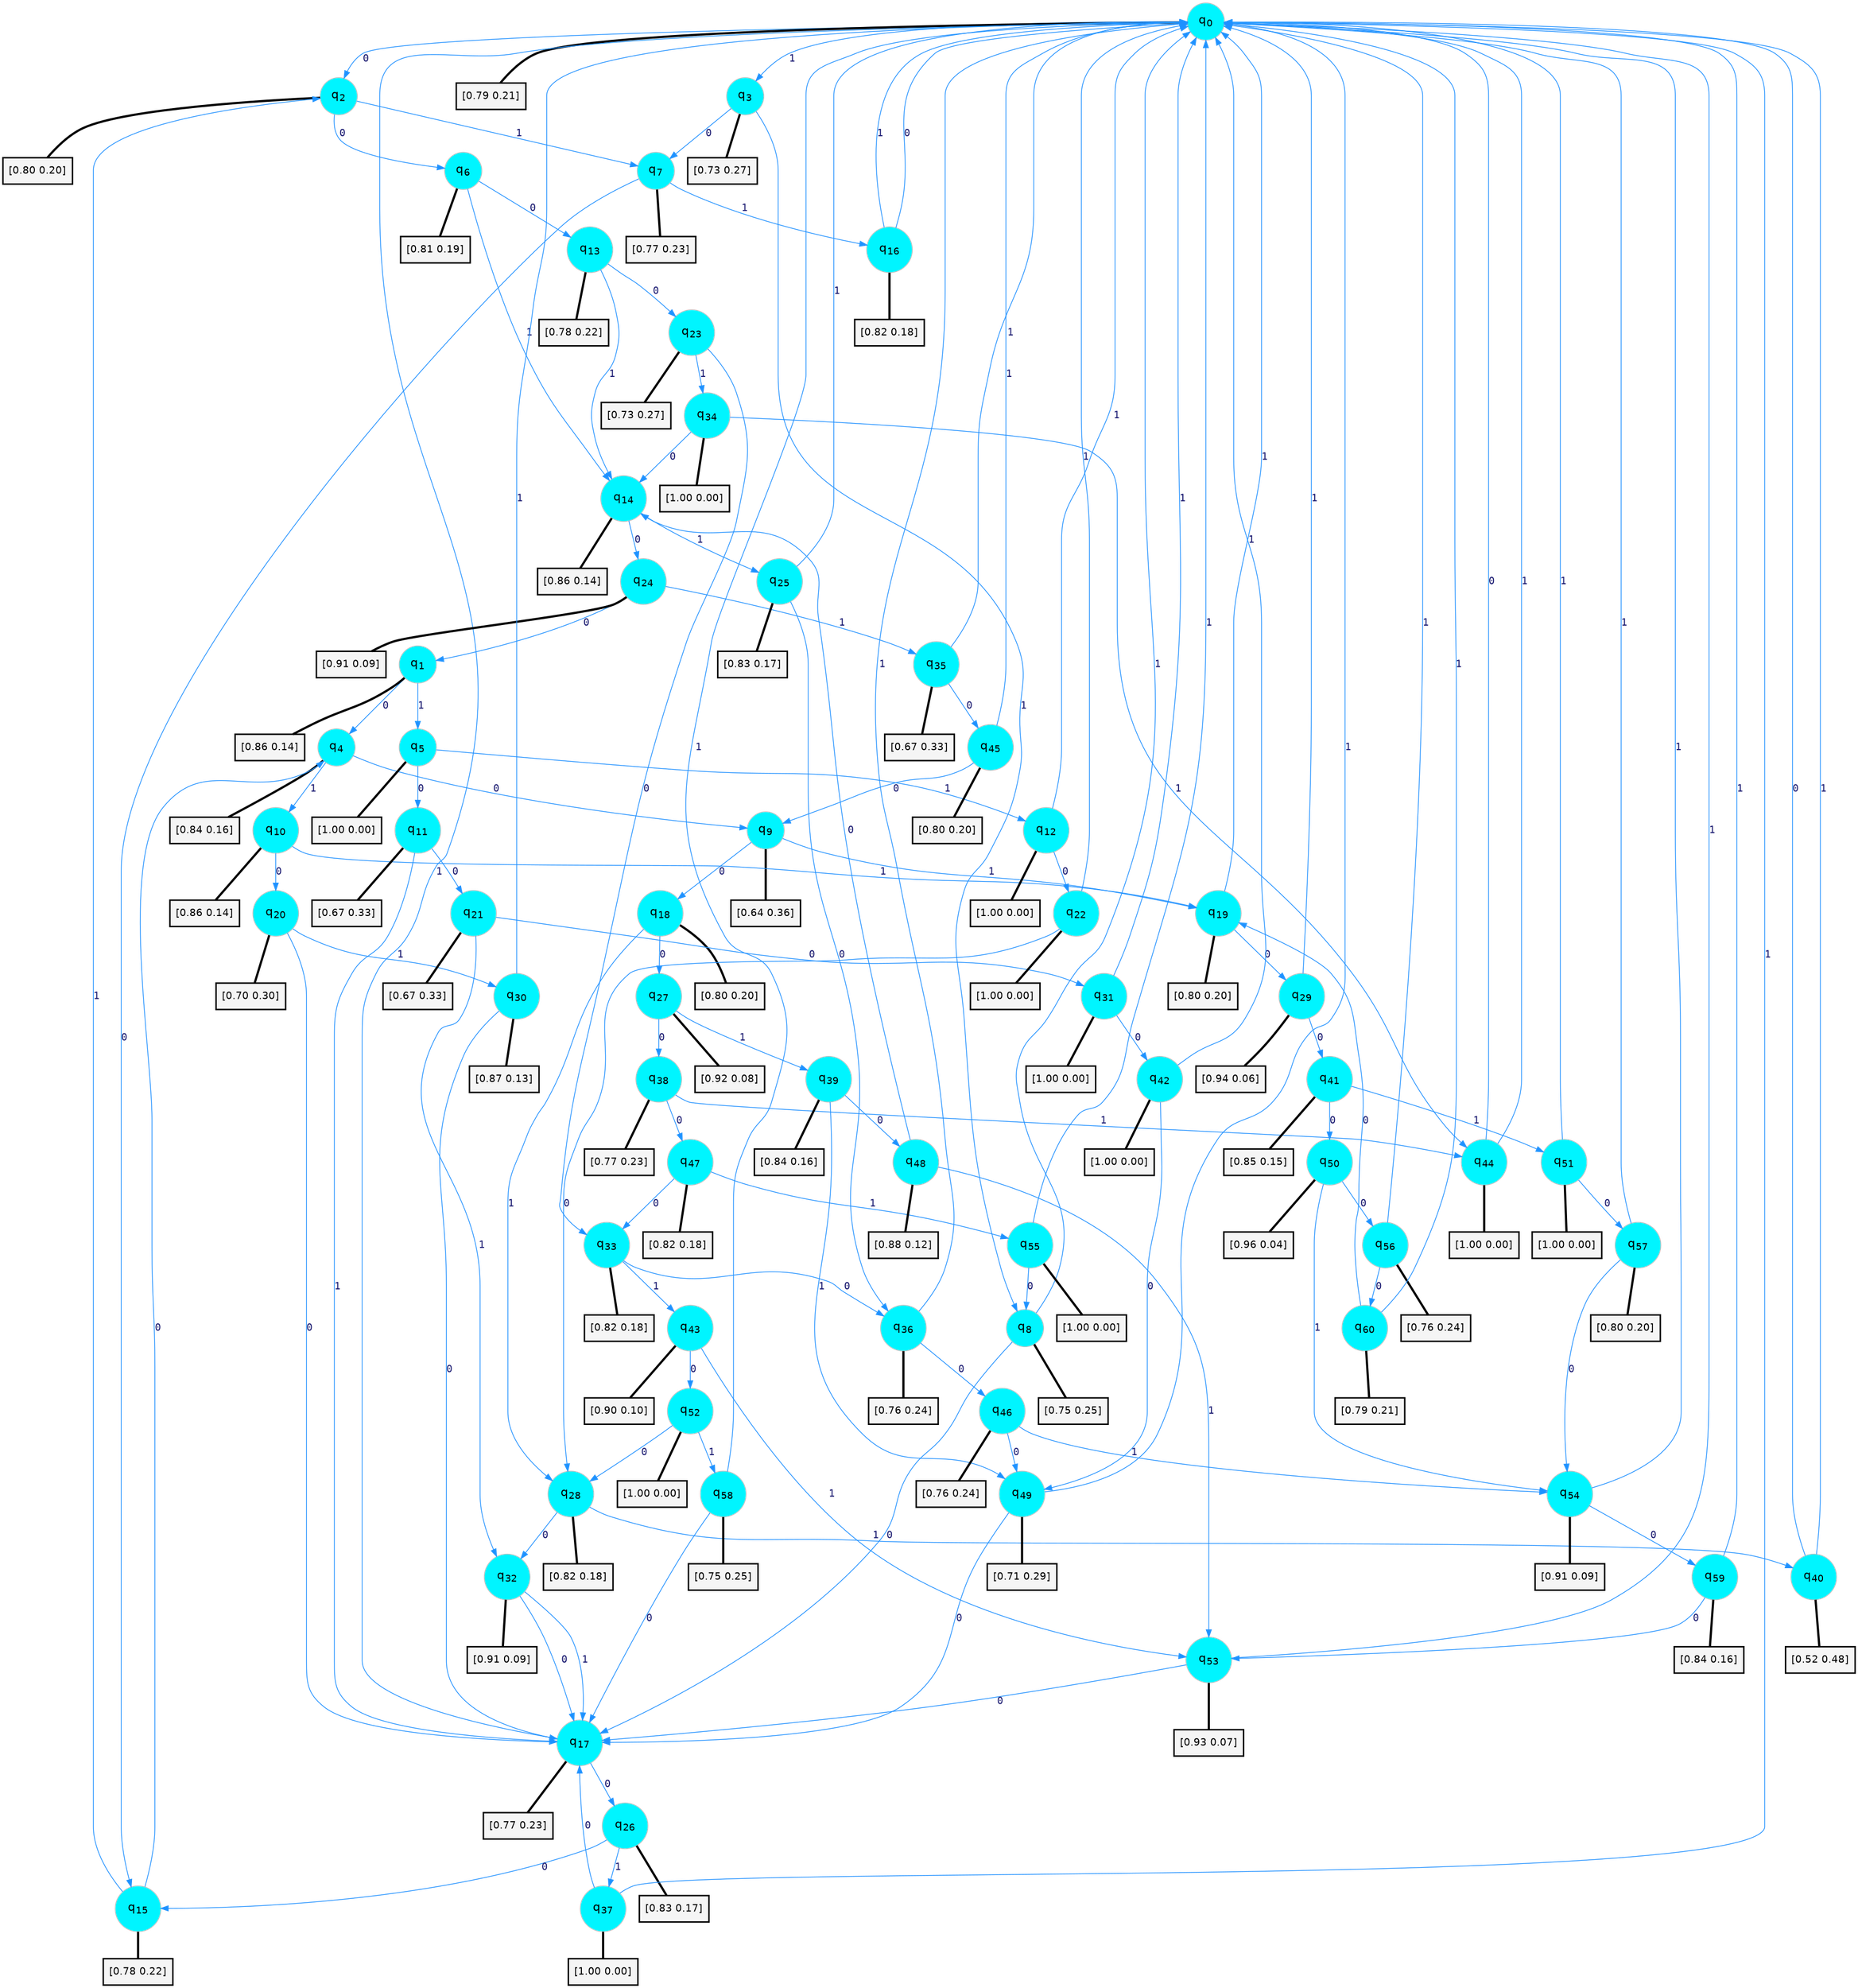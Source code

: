 digraph G {
graph [
bgcolor=transparent, dpi=300, rankdir=TD, size="40,25"];
node [
color=gray, fillcolor=turquoise1, fontcolor=black, fontname=Helvetica, fontsize=16, fontweight=bold, shape=circle, style=filled];
edge [
arrowsize=1, color=dodgerblue1, fontcolor=midnightblue, fontname=courier, fontweight=bold, penwidth=1, style=solid, weight=20];
0[label=<q<SUB>0</SUB>>];
1[label=<q<SUB>1</SUB>>];
2[label=<q<SUB>2</SUB>>];
3[label=<q<SUB>3</SUB>>];
4[label=<q<SUB>4</SUB>>];
5[label=<q<SUB>5</SUB>>];
6[label=<q<SUB>6</SUB>>];
7[label=<q<SUB>7</SUB>>];
8[label=<q<SUB>8</SUB>>];
9[label=<q<SUB>9</SUB>>];
10[label=<q<SUB>10</SUB>>];
11[label=<q<SUB>11</SUB>>];
12[label=<q<SUB>12</SUB>>];
13[label=<q<SUB>13</SUB>>];
14[label=<q<SUB>14</SUB>>];
15[label=<q<SUB>15</SUB>>];
16[label=<q<SUB>16</SUB>>];
17[label=<q<SUB>17</SUB>>];
18[label=<q<SUB>18</SUB>>];
19[label=<q<SUB>19</SUB>>];
20[label=<q<SUB>20</SUB>>];
21[label=<q<SUB>21</SUB>>];
22[label=<q<SUB>22</SUB>>];
23[label=<q<SUB>23</SUB>>];
24[label=<q<SUB>24</SUB>>];
25[label=<q<SUB>25</SUB>>];
26[label=<q<SUB>26</SUB>>];
27[label=<q<SUB>27</SUB>>];
28[label=<q<SUB>28</SUB>>];
29[label=<q<SUB>29</SUB>>];
30[label=<q<SUB>30</SUB>>];
31[label=<q<SUB>31</SUB>>];
32[label=<q<SUB>32</SUB>>];
33[label=<q<SUB>33</SUB>>];
34[label=<q<SUB>34</SUB>>];
35[label=<q<SUB>35</SUB>>];
36[label=<q<SUB>36</SUB>>];
37[label=<q<SUB>37</SUB>>];
38[label=<q<SUB>38</SUB>>];
39[label=<q<SUB>39</SUB>>];
40[label=<q<SUB>40</SUB>>];
41[label=<q<SUB>41</SUB>>];
42[label=<q<SUB>42</SUB>>];
43[label=<q<SUB>43</SUB>>];
44[label=<q<SUB>44</SUB>>];
45[label=<q<SUB>45</SUB>>];
46[label=<q<SUB>46</SUB>>];
47[label=<q<SUB>47</SUB>>];
48[label=<q<SUB>48</SUB>>];
49[label=<q<SUB>49</SUB>>];
50[label=<q<SUB>50</SUB>>];
51[label=<q<SUB>51</SUB>>];
52[label=<q<SUB>52</SUB>>];
53[label=<q<SUB>53</SUB>>];
54[label=<q<SUB>54</SUB>>];
55[label=<q<SUB>55</SUB>>];
56[label=<q<SUB>56</SUB>>];
57[label=<q<SUB>57</SUB>>];
58[label=<q<SUB>58</SUB>>];
59[label=<q<SUB>59</SUB>>];
60[label=<q<SUB>60</SUB>>];
61[label="[0.79 0.21]", shape=box,fontcolor=black, fontname=Helvetica, fontsize=14, penwidth=2, fillcolor=whitesmoke,color=black];
62[label="[0.86 0.14]", shape=box,fontcolor=black, fontname=Helvetica, fontsize=14, penwidth=2, fillcolor=whitesmoke,color=black];
63[label="[0.80 0.20]", shape=box,fontcolor=black, fontname=Helvetica, fontsize=14, penwidth=2, fillcolor=whitesmoke,color=black];
64[label="[0.73 0.27]", shape=box,fontcolor=black, fontname=Helvetica, fontsize=14, penwidth=2, fillcolor=whitesmoke,color=black];
65[label="[0.84 0.16]", shape=box,fontcolor=black, fontname=Helvetica, fontsize=14, penwidth=2, fillcolor=whitesmoke,color=black];
66[label="[1.00 0.00]", shape=box,fontcolor=black, fontname=Helvetica, fontsize=14, penwidth=2, fillcolor=whitesmoke,color=black];
67[label="[0.81 0.19]", shape=box,fontcolor=black, fontname=Helvetica, fontsize=14, penwidth=2, fillcolor=whitesmoke,color=black];
68[label="[0.77 0.23]", shape=box,fontcolor=black, fontname=Helvetica, fontsize=14, penwidth=2, fillcolor=whitesmoke,color=black];
69[label="[0.75 0.25]", shape=box,fontcolor=black, fontname=Helvetica, fontsize=14, penwidth=2, fillcolor=whitesmoke,color=black];
70[label="[0.64 0.36]", shape=box,fontcolor=black, fontname=Helvetica, fontsize=14, penwidth=2, fillcolor=whitesmoke,color=black];
71[label="[0.86 0.14]", shape=box,fontcolor=black, fontname=Helvetica, fontsize=14, penwidth=2, fillcolor=whitesmoke,color=black];
72[label="[0.67 0.33]", shape=box,fontcolor=black, fontname=Helvetica, fontsize=14, penwidth=2, fillcolor=whitesmoke,color=black];
73[label="[1.00 0.00]", shape=box,fontcolor=black, fontname=Helvetica, fontsize=14, penwidth=2, fillcolor=whitesmoke,color=black];
74[label="[0.78 0.22]", shape=box,fontcolor=black, fontname=Helvetica, fontsize=14, penwidth=2, fillcolor=whitesmoke,color=black];
75[label="[0.86 0.14]", shape=box,fontcolor=black, fontname=Helvetica, fontsize=14, penwidth=2, fillcolor=whitesmoke,color=black];
76[label="[0.78 0.22]", shape=box,fontcolor=black, fontname=Helvetica, fontsize=14, penwidth=2, fillcolor=whitesmoke,color=black];
77[label="[0.82 0.18]", shape=box,fontcolor=black, fontname=Helvetica, fontsize=14, penwidth=2, fillcolor=whitesmoke,color=black];
78[label="[0.77 0.23]", shape=box,fontcolor=black, fontname=Helvetica, fontsize=14, penwidth=2, fillcolor=whitesmoke,color=black];
79[label="[0.80 0.20]", shape=box,fontcolor=black, fontname=Helvetica, fontsize=14, penwidth=2, fillcolor=whitesmoke,color=black];
80[label="[0.80 0.20]", shape=box,fontcolor=black, fontname=Helvetica, fontsize=14, penwidth=2, fillcolor=whitesmoke,color=black];
81[label="[0.70 0.30]", shape=box,fontcolor=black, fontname=Helvetica, fontsize=14, penwidth=2, fillcolor=whitesmoke,color=black];
82[label="[0.67 0.33]", shape=box,fontcolor=black, fontname=Helvetica, fontsize=14, penwidth=2, fillcolor=whitesmoke,color=black];
83[label="[1.00 0.00]", shape=box,fontcolor=black, fontname=Helvetica, fontsize=14, penwidth=2, fillcolor=whitesmoke,color=black];
84[label="[0.73 0.27]", shape=box,fontcolor=black, fontname=Helvetica, fontsize=14, penwidth=2, fillcolor=whitesmoke,color=black];
85[label="[0.91 0.09]", shape=box,fontcolor=black, fontname=Helvetica, fontsize=14, penwidth=2, fillcolor=whitesmoke,color=black];
86[label="[0.83 0.17]", shape=box,fontcolor=black, fontname=Helvetica, fontsize=14, penwidth=2, fillcolor=whitesmoke,color=black];
87[label="[0.83 0.17]", shape=box,fontcolor=black, fontname=Helvetica, fontsize=14, penwidth=2, fillcolor=whitesmoke,color=black];
88[label="[0.92 0.08]", shape=box,fontcolor=black, fontname=Helvetica, fontsize=14, penwidth=2, fillcolor=whitesmoke,color=black];
89[label="[0.82 0.18]", shape=box,fontcolor=black, fontname=Helvetica, fontsize=14, penwidth=2, fillcolor=whitesmoke,color=black];
90[label="[0.94 0.06]", shape=box,fontcolor=black, fontname=Helvetica, fontsize=14, penwidth=2, fillcolor=whitesmoke,color=black];
91[label="[0.87 0.13]", shape=box,fontcolor=black, fontname=Helvetica, fontsize=14, penwidth=2, fillcolor=whitesmoke,color=black];
92[label="[1.00 0.00]", shape=box,fontcolor=black, fontname=Helvetica, fontsize=14, penwidth=2, fillcolor=whitesmoke,color=black];
93[label="[0.91 0.09]", shape=box,fontcolor=black, fontname=Helvetica, fontsize=14, penwidth=2, fillcolor=whitesmoke,color=black];
94[label="[0.82 0.18]", shape=box,fontcolor=black, fontname=Helvetica, fontsize=14, penwidth=2, fillcolor=whitesmoke,color=black];
95[label="[1.00 0.00]", shape=box,fontcolor=black, fontname=Helvetica, fontsize=14, penwidth=2, fillcolor=whitesmoke,color=black];
96[label="[0.67 0.33]", shape=box,fontcolor=black, fontname=Helvetica, fontsize=14, penwidth=2, fillcolor=whitesmoke,color=black];
97[label="[0.76 0.24]", shape=box,fontcolor=black, fontname=Helvetica, fontsize=14, penwidth=2, fillcolor=whitesmoke,color=black];
98[label="[1.00 0.00]", shape=box,fontcolor=black, fontname=Helvetica, fontsize=14, penwidth=2, fillcolor=whitesmoke,color=black];
99[label="[0.77 0.23]", shape=box,fontcolor=black, fontname=Helvetica, fontsize=14, penwidth=2, fillcolor=whitesmoke,color=black];
100[label="[0.84 0.16]", shape=box,fontcolor=black, fontname=Helvetica, fontsize=14, penwidth=2, fillcolor=whitesmoke,color=black];
101[label="[0.52 0.48]", shape=box,fontcolor=black, fontname=Helvetica, fontsize=14, penwidth=2, fillcolor=whitesmoke,color=black];
102[label="[0.85 0.15]", shape=box,fontcolor=black, fontname=Helvetica, fontsize=14, penwidth=2, fillcolor=whitesmoke,color=black];
103[label="[1.00 0.00]", shape=box,fontcolor=black, fontname=Helvetica, fontsize=14, penwidth=2, fillcolor=whitesmoke,color=black];
104[label="[0.90 0.10]", shape=box,fontcolor=black, fontname=Helvetica, fontsize=14, penwidth=2, fillcolor=whitesmoke,color=black];
105[label="[1.00 0.00]", shape=box,fontcolor=black, fontname=Helvetica, fontsize=14, penwidth=2, fillcolor=whitesmoke,color=black];
106[label="[0.80 0.20]", shape=box,fontcolor=black, fontname=Helvetica, fontsize=14, penwidth=2, fillcolor=whitesmoke,color=black];
107[label="[0.76 0.24]", shape=box,fontcolor=black, fontname=Helvetica, fontsize=14, penwidth=2, fillcolor=whitesmoke,color=black];
108[label="[0.82 0.18]", shape=box,fontcolor=black, fontname=Helvetica, fontsize=14, penwidth=2, fillcolor=whitesmoke,color=black];
109[label="[0.88 0.12]", shape=box,fontcolor=black, fontname=Helvetica, fontsize=14, penwidth=2, fillcolor=whitesmoke,color=black];
110[label="[0.71 0.29]", shape=box,fontcolor=black, fontname=Helvetica, fontsize=14, penwidth=2, fillcolor=whitesmoke,color=black];
111[label="[0.96 0.04]", shape=box,fontcolor=black, fontname=Helvetica, fontsize=14, penwidth=2, fillcolor=whitesmoke,color=black];
112[label="[1.00 0.00]", shape=box,fontcolor=black, fontname=Helvetica, fontsize=14, penwidth=2, fillcolor=whitesmoke,color=black];
113[label="[1.00 0.00]", shape=box,fontcolor=black, fontname=Helvetica, fontsize=14, penwidth=2, fillcolor=whitesmoke,color=black];
114[label="[0.93 0.07]", shape=box,fontcolor=black, fontname=Helvetica, fontsize=14, penwidth=2, fillcolor=whitesmoke,color=black];
115[label="[0.91 0.09]", shape=box,fontcolor=black, fontname=Helvetica, fontsize=14, penwidth=2, fillcolor=whitesmoke,color=black];
116[label="[1.00 0.00]", shape=box,fontcolor=black, fontname=Helvetica, fontsize=14, penwidth=2, fillcolor=whitesmoke,color=black];
117[label="[0.76 0.24]", shape=box,fontcolor=black, fontname=Helvetica, fontsize=14, penwidth=2, fillcolor=whitesmoke,color=black];
118[label="[0.80 0.20]", shape=box,fontcolor=black, fontname=Helvetica, fontsize=14, penwidth=2, fillcolor=whitesmoke,color=black];
119[label="[0.75 0.25]", shape=box,fontcolor=black, fontname=Helvetica, fontsize=14, penwidth=2, fillcolor=whitesmoke,color=black];
120[label="[0.84 0.16]", shape=box,fontcolor=black, fontname=Helvetica, fontsize=14, penwidth=2, fillcolor=whitesmoke,color=black];
121[label="[0.79 0.21]", shape=box,fontcolor=black, fontname=Helvetica, fontsize=14, penwidth=2, fillcolor=whitesmoke,color=black];
0->2 [label=0];
0->3 [label=1];
0->61 [arrowhead=none, penwidth=3,color=black];
1->4 [label=0];
1->5 [label=1];
1->62 [arrowhead=none, penwidth=3,color=black];
2->6 [label=0];
2->7 [label=1];
2->63 [arrowhead=none, penwidth=3,color=black];
3->7 [label=0];
3->8 [label=1];
3->64 [arrowhead=none, penwidth=3,color=black];
4->9 [label=0];
4->10 [label=1];
4->65 [arrowhead=none, penwidth=3,color=black];
5->11 [label=0];
5->12 [label=1];
5->66 [arrowhead=none, penwidth=3,color=black];
6->13 [label=0];
6->14 [label=1];
6->67 [arrowhead=none, penwidth=3,color=black];
7->15 [label=0];
7->16 [label=1];
7->68 [arrowhead=none, penwidth=3,color=black];
8->17 [label=0];
8->0 [label=1];
8->69 [arrowhead=none, penwidth=3,color=black];
9->18 [label=0];
9->19 [label=1];
9->70 [arrowhead=none, penwidth=3,color=black];
10->20 [label=0];
10->19 [label=1];
10->71 [arrowhead=none, penwidth=3,color=black];
11->21 [label=0];
11->17 [label=1];
11->72 [arrowhead=none, penwidth=3,color=black];
12->22 [label=0];
12->0 [label=1];
12->73 [arrowhead=none, penwidth=3,color=black];
13->23 [label=0];
13->14 [label=1];
13->74 [arrowhead=none, penwidth=3,color=black];
14->24 [label=0];
14->25 [label=1];
14->75 [arrowhead=none, penwidth=3,color=black];
15->4 [label=0];
15->2 [label=1];
15->76 [arrowhead=none, penwidth=3,color=black];
16->0 [label=0];
16->0 [label=1];
16->77 [arrowhead=none, penwidth=3,color=black];
17->26 [label=0];
17->0 [label=1];
17->78 [arrowhead=none, penwidth=3,color=black];
18->27 [label=0];
18->28 [label=1];
18->79 [arrowhead=none, penwidth=3,color=black];
19->29 [label=0];
19->0 [label=1];
19->80 [arrowhead=none, penwidth=3,color=black];
20->17 [label=0];
20->30 [label=1];
20->81 [arrowhead=none, penwidth=3,color=black];
21->31 [label=0];
21->32 [label=1];
21->82 [arrowhead=none, penwidth=3,color=black];
22->28 [label=0];
22->0 [label=1];
22->83 [arrowhead=none, penwidth=3,color=black];
23->33 [label=0];
23->34 [label=1];
23->84 [arrowhead=none, penwidth=3,color=black];
24->1 [label=0];
24->35 [label=1];
24->85 [arrowhead=none, penwidth=3,color=black];
25->36 [label=0];
25->0 [label=1];
25->86 [arrowhead=none, penwidth=3,color=black];
26->15 [label=0];
26->37 [label=1];
26->87 [arrowhead=none, penwidth=3,color=black];
27->38 [label=0];
27->39 [label=1];
27->88 [arrowhead=none, penwidth=3,color=black];
28->32 [label=0];
28->40 [label=1];
28->89 [arrowhead=none, penwidth=3,color=black];
29->41 [label=0];
29->0 [label=1];
29->90 [arrowhead=none, penwidth=3,color=black];
30->17 [label=0];
30->0 [label=1];
30->91 [arrowhead=none, penwidth=3,color=black];
31->42 [label=0];
31->0 [label=1];
31->92 [arrowhead=none, penwidth=3,color=black];
32->17 [label=0];
32->17 [label=1];
32->93 [arrowhead=none, penwidth=3,color=black];
33->36 [label=0];
33->43 [label=1];
33->94 [arrowhead=none, penwidth=3,color=black];
34->14 [label=0];
34->44 [label=1];
34->95 [arrowhead=none, penwidth=3,color=black];
35->45 [label=0];
35->0 [label=1];
35->96 [arrowhead=none, penwidth=3,color=black];
36->46 [label=0];
36->0 [label=1];
36->97 [arrowhead=none, penwidth=3,color=black];
37->17 [label=0];
37->0 [label=1];
37->98 [arrowhead=none, penwidth=3,color=black];
38->47 [label=0];
38->44 [label=1];
38->99 [arrowhead=none, penwidth=3,color=black];
39->48 [label=0];
39->49 [label=1];
39->100 [arrowhead=none, penwidth=3,color=black];
40->0 [label=0];
40->0 [label=1];
40->101 [arrowhead=none, penwidth=3,color=black];
41->50 [label=0];
41->51 [label=1];
41->102 [arrowhead=none, penwidth=3,color=black];
42->49 [label=0];
42->0 [label=1];
42->103 [arrowhead=none, penwidth=3,color=black];
43->52 [label=0];
43->53 [label=1];
43->104 [arrowhead=none, penwidth=3,color=black];
44->0 [label=0];
44->0 [label=1];
44->105 [arrowhead=none, penwidth=3,color=black];
45->9 [label=0];
45->0 [label=1];
45->106 [arrowhead=none, penwidth=3,color=black];
46->49 [label=0];
46->54 [label=1];
46->107 [arrowhead=none, penwidth=3,color=black];
47->33 [label=0];
47->55 [label=1];
47->108 [arrowhead=none, penwidth=3,color=black];
48->14 [label=0];
48->53 [label=1];
48->109 [arrowhead=none, penwidth=3,color=black];
49->17 [label=0];
49->0 [label=1];
49->110 [arrowhead=none, penwidth=3,color=black];
50->56 [label=0];
50->54 [label=1];
50->111 [arrowhead=none, penwidth=3,color=black];
51->57 [label=0];
51->0 [label=1];
51->112 [arrowhead=none, penwidth=3,color=black];
52->28 [label=0];
52->58 [label=1];
52->113 [arrowhead=none, penwidth=3,color=black];
53->17 [label=0];
53->0 [label=1];
53->114 [arrowhead=none, penwidth=3,color=black];
54->59 [label=0];
54->0 [label=1];
54->115 [arrowhead=none, penwidth=3,color=black];
55->8 [label=0];
55->0 [label=1];
55->116 [arrowhead=none, penwidth=3,color=black];
56->60 [label=0];
56->0 [label=1];
56->117 [arrowhead=none, penwidth=3,color=black];
57->54 [label=0];
57->0 [label=1];
57->118 [arrowhead=none, penwidth=3,color=black];
58->17 [label=0];
58->0 [label=1];
58->119 [arrowhead=none, penwidth=3,color=black];
59->53 [label=0];
59->0 [label=1];
59->120 [arrowhead=none, penwidth=3,color=black];
60->19 [label=0];
60->0 [label=1];
60->121 [arrowhead=none, penwidth=3,color=black];
}
